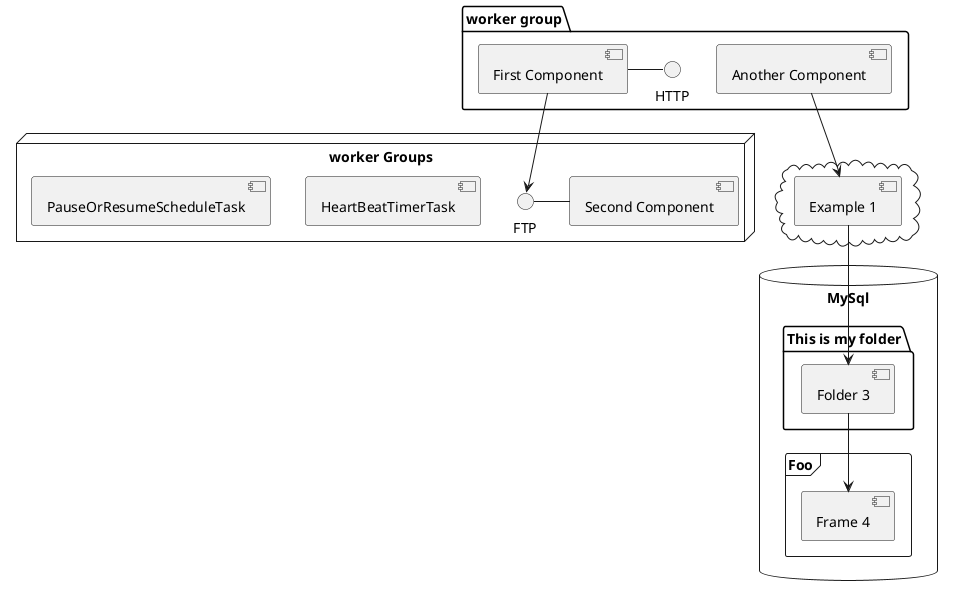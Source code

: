 @startuml

package "worker group" {
  HTTP - [First Component]
  [Another Component]
}

node "worker Groups" {
  FTP - [Second Component]
  [First Component] --> FTP
  [HeartBeatTimerTask]
  [PauseOrResumeScheduleTask]

}

cloud {
  [Example 1]
}


database "MySql" {
  folder "This is my folder" {
	[Folder 3]
  }
  frame "Foo" {
	[Frame 4]
  }
}


[Another Component] --> [Example 1]
[Example 1] --> [Folder 3]
[Folder 3] --> [Frame 4]

@enduml